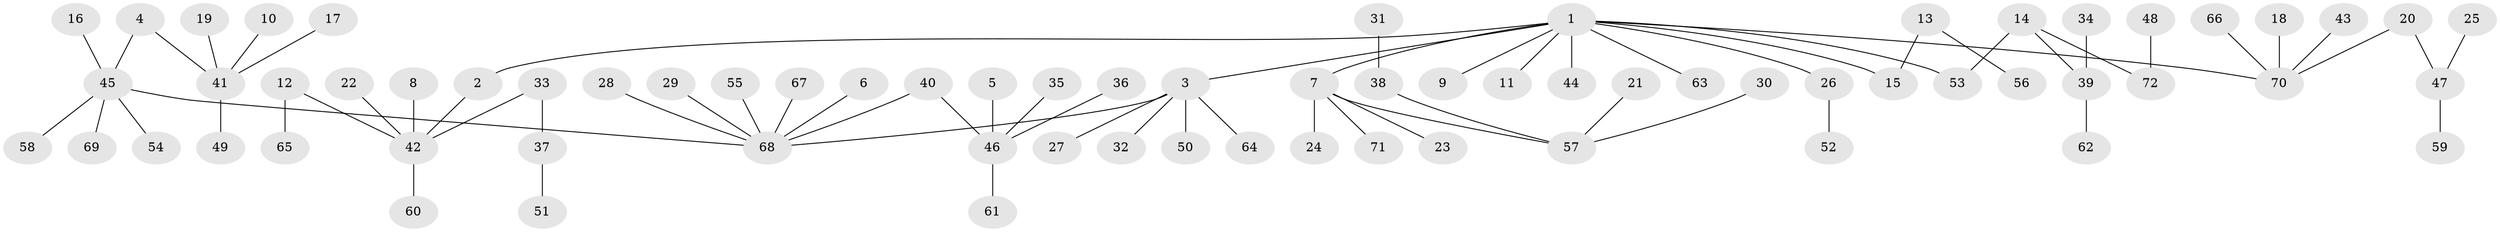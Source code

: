 // original degree distribution, {8: 0.013986013986013986, 5: 0.013986013986013986, 2: 0.21678321678321677, 4: 0.06293706293706294, 9: 0.006993006993006993, 6: 0.02097902097902098, 7: 0.006993006993006993, 3: 0.11188811188811189, 1: 0.5454545454545454}
// Generated by graph-tools (version 1.1) at 2025/50/03/09/25 03:50:20]
// undirected, 72 vertices, 71 edges
graph export_dot {
graph [start="1"]
  node [color=gray90,style=filled];
  1;
  2;
  3;
  4;
  5;
  6;
  7;
  8;
  9;
  10;
  11;
  12;
  13;
  14;
  15;
  16;
  17;
  18;
  19;
  20;
  21;
  22;
  23;
  24;
  25;
  26;
  27;
  28;
  29;
  30;
  31;
  32;
  33;
  34;
  35;
  36;
  37;
  38;
  39;
  40;
  41;
  42;
  43;
  44;
  45;
  46;
  47;
  48;
  49;
  50;
  51;
  52;
  53;
  54;
  55;
  56;
  57;
  58;
  59;
  60;
  61;
  62;
  63;
  64;
  65;
  66;
  67;
  68;
  69;
  70;
  71;
  72;
  1 -- 2 [weight=1.0];
  1 -- 3 [weight=1.0];
  1 -- 7 [weight=1.0];
  1 -- 9 [weight=1.0];
  1 -- 11 [weight=1.0];
  1 -- 15 [weight=1.0];
  1 -- 26 [weight=1.0];
  1 -- 44 [weight=1.0];
  1 -- 53 [weight=1.0];
  1 -- 63 [weight=1.0];
  1 -- 70 [weight=1.0];
  2 -- 42 [weight=1.0];
  3 -- 27 [weight=1.0];
  3 -- 32 [weight=1.0];
  3 -- 50 [weight=1.0];
  3 -- 64 [weight=1.0];
  3 -- 68 [weight=1.0];
  4 -- 41 [weight=1.0];
  4 -- 45 [weight=1.0];
  5 -- 46 [weight=1.0];
  6 -- 68 [weight=1.0];
  7 -- 23 [weight=1.0];
  7 -- 24 [weight=1.0];
  7 -- 57 [weight=1.0];
  7 -- 71 [weight=1.0];
  8 -- 42 [weight=1.0];
  10 -- 41 [weight=1.0];
  12 -- 42 [weight=1.0];
  12 -- 65 [weight=1.0];
  13 -- 15 [weight=1.0];
  13 -- 56 [weight=1.0];
  14 -- 39 [weight=1.0];
  14 -- 53 [weight=1.0];
  14 -- 72 [weight=1.0];
  16 -- 45 [weight=1.0];
  17 -- 41 [weight=1.0];
  18 -- 70 [weight=1.0];
  19 -- 41 [weight=1.0];
  20 -- 47 [weight=1.0];
  20 -- 70 [weight=1.0];
  21 -- 57 [weight=1.0];
  22 -- 42 [weight=1.0];
  25 -- 47 [weight=1.0];
  26 -- 52 [weight=1.0];
  28 -- 68 [weight=1.0];
  29 -- 68 [weight=1.0];
  30 -- 57 [weight=1.0];
  31 -- 38 [weight=1.0];
  33 -- 37 [weight=1.0];
  33 -- 42 [weight=1.0];
  34 -- 39 [weight=1.0];
  35 -- 46 [weight=1.0];
  36 -- 46 [weight=1.0];
  37 -- 51 [weight=1.0];
  38 -- 57 [weight=1.0];
  39 -- 62 [weight=1.0];
  40 -- 46 [weight=1.0];
  40 -- 68 [weight=1.0];
  41 -- 49 [weight=1.0];
  42 -- 60 [weight=1.0];
  43 -- 70 [weight=1.0];
  45 -- 54 [weight=1.0];
  45 -- 58 [weight=1.0];
  45 -- 68 [weight=1.0];
  45 -- 69 [weight=1.0];
  46 -- 61 [weight=1.0];
  47 -- 59 [weight=1.0];
  48 -- 72 [weight=1.0];
  55 -- 68 [weight=1.0];
  66 -- 70 [weight=1.0];
  67 -- 68 [weight=1.0];
}
